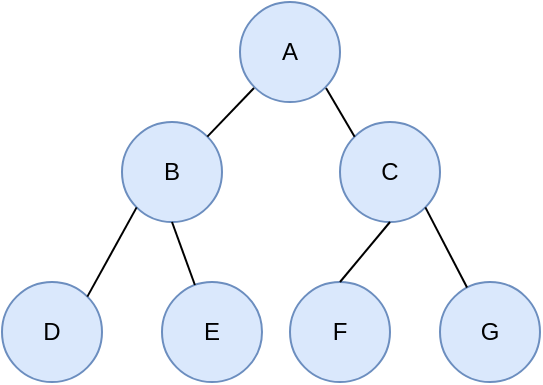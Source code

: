 <mxfile version="20.8.5" type="github">
  <diagram id="yrK9uavTjPa_yTTO9jQt" name="第 1 页">
    <mxGraphModel dx="1434" dy="1078" grid="1" gridSize="10" guides="1" tooltips="1" connect="1" arrows="1" fold="1" page="1" pageScale="1" pageWidth="827" pageHeight="1169" math="0" shadow="0">
      <root>
        <mxCell id="0" />
        <mxCell id="1" parent="0" />
        <mxCell id="0VLczRj3c2UmXXNUoKyK-3" value="A" style="ellipse;whiteSpace=wrap;html=1;aspect=fixed;direction=west;fillColor=#dae8fc;strokeColor=#6c8ebf;points=[[0,0.5,0,0,0],[0.14,0.14,0,0,0],[0.14,0.86,0,0,0],[0.5,0,0,0,0],[0.5,1,0,0,0],[0.86,0.14,0,0,0],[0.86,0.86,0,0,0],[1,0.5,0,0,0]];" parent="1" vertex="1">
          <mxGeometry x="389" y="350" width="50" height="50" as="geometry" />
        </mxCell>
        <mxCell id="0VLczRj3c2UmXXNUoKyK-4" value="B" style="ellipse;whiteSpace=wrap;html=1;aspect=fixed;fillColor=#dae8fc;strokeColor=#6c8ebf;" parent="1" vertex="1">
          <mxGeometry x="330" y="410" width="50" height="50" as="geometry" />
        </mxCell>
        <mxCell id="0VLczRj3c2UmXXNUoKyK-5" value="C" style="ellipse;whiteSpace=wrap;html=1;aspect=fixed;fillColor=#dae8fc;strokeColor=#6c8ebf;" parent="1" vertex="1">
          <mxGeometry x="439" y="410" width="50" height="50" as="geometry" />
        </mxCell>
        <mxCell id="0VLczRj3c2UmXXNUoKyK-6" value="D" style="ellipse;whiteSpace=wrap;html=1;aspect=fixed;fillColor=#dae8fc;strokeColor=#6c8ebf;" parent="1" vertex="1">
          <mxGeometry x="270" y="490" width="50" height="50" as="geometry" />
        </mxCell>
        <mxCell id="0VLczRj3c2UmXXNUoKyK-7" value="E" style="ellipse;whiteSpace=wrap;html=1;aspect=fixed;fillColor=#dae8fc;strokeColor=#6c8ebf;" parent="1" vertex="1">
          <mxGeometry x="350" y="490" width="50" height="50" as="geometry" />
        </mxCell>
        <mxCell id="0VLczRj3c2UmXXNUoKyK-8" value="F" style="ellipse;whiteSpace=wrap;html=1;aspect=fixed;fillColor=#dae8fc;strokeColor=#6c8ebf;" parent="1" vertex="1">
          <mxGeometry x="414" y="490" width="50" height="50" as="geometry" />
        </mxCell>
        <mxCell id="0VLczRj3c2UmXXNUoKyK-9" value="G" style="ellipse;whiteSpace=wrap;html=1;aspect=fixed;fillColor=#dae8fc;strokeColor=#6c8ebf;" parent="1" vertex="1">
          <mxGeometry x="489" y="490" width="50" height="50" as="geometry" />
        </mxCell>
        <mxCell id="HC6Jzmzlo5u5aJZ6Pqdf-6" value="" style="endArrow=none;html=1;rounded=0;entryX=0.86;entryY=0.14;entryDx=0;entryDy=0;entryPerimeter=0;exitX=1;exitY=0;exitDx=0;exitDy=0;" parent="1" source="0VLczRj3c2UmXXNUoKyK-4" target="0VLczRj3c2UmXXNUoKyK-3" edge="1">
          <mxGeometry width="50" height="50" relative="1" as="geometry">
            <mxPoint x="360" y="440" as="sourcePoint" />
            <mxPoint x="410" y="390" as="targetPoint" />
          </mxGeometry>
        </mxCell>
        <mxCell id="HC6Jzmzlo5u5aJZ6Pqdf-7" value="" style="endArrow=none;html=1;rounded=0;entryX=0.14;entryY=0.14;entryDx=0;entryDy=0;entryPerimeter=0;exitX=0;exitY=0;exitDx=0;exitDy=0;" parent="1" source="0VLczRj3c2UmXXNUoKyK-5" target="0VLczRj3c2UmXXNUoKyK-3" edge="1">
          <mxGeometry width="50" height="50" relative="1" as="geometry">
            <mxPoint x="382.678" y="437.322" as="sourcePoint" />
            <mxPoint x="406" y="403" as="targetPoint" />
          </mxGeometry>
        </mxCell>
        <mxCell id="HC6Jzmzlo5u5aJZ6Pqdf-8" value="" style="endArrow=none;html=1;rounded=0;entryX=0;entryY=1;entryDx=0;entryDy=0;exitX=1;exitY=0;exitDx=0;exitDy=0;" parent="1" source="0VLczRj3c2UmXXNUoKyK-6" target="0VLczRj3c2UmXXNUoKyK-4" edge="1">
          <mxGeometry width="50" height="50" relative="1" as="geometry">
            <mxPoint x="320" y="490" as="sourcePoint" />
            <mxPoint x="343.32" y="460" as="targetPoint" />
          </mxGeometry>
        </mxCell>
        <mxCell id="HC6Jzmzlo5u5aJZ6Pqdf-9" value="" style="endArrow=none;html=1;rounded=0;entryX=0.5;entryY=1;entryDx=0;entryDy=0;" parent="1" source="0VLczRj3c2UmXXNUoKyK-7" target="0VLczRj3c2UmXXNUoKyK-4" edge="1">
          <mxGeometry width="50" height="50" relative="1" as="geometry">
            <mxPoint x="402.678" y="457.322" as="sourcePoint" />
            <mxPoint x="426" y="423" as="targetPoint" />
          </mxGeometry>
        </mxCell>
        <mxCell id="HC6Jzmzlo5u5aJZ6Pqdf-10" value="" style="endArrow=none;html=1;rounded=0;entryX=0.5;entryY=1;entryDx=0;entryDy=0;exitX=0.5;exitY=0;exitDx=0;exitDy=0;" parent="1" source="0VLczRj3c2UmXXNUoKyK-8" target="0VLczRj3c2UmXXNUoKyK-5" edge="1">
          <mxGeometry width="50" height="50" relative="1" as="geometry">
            <mxPoint x="412.678" y="467.322" as="sourcePoint" />
            <mxPoint x="436" y="433" as="targetPoint" />
          </mxGeometry>
        </mxCell>
        <mxCell id="HC6Jzmzlo5u5aJZ6Pqdf-11" value="" style="endArrow=none;html=1;rounded=0;entryX=1;entryY=1;entryDx=0;entryDy=0;" parent="1" source="0VLczRj3c2UmXXNUoKyK-9" target="0VLczRj3c2UmXXNUoKyK-5" edge="1">
          <mxGeometry width="50" height="50" relative="1" as="geometry">
            <mxPoint x="422.678" y="477.322" as="sourcePoint" />
            <mxPoint x="382" y="533" as="targetPoint" />
          </mxGeometry>
        </mxCell>
      </root>
    </mxGraphModel>
  </diagram>
</mxfile>
